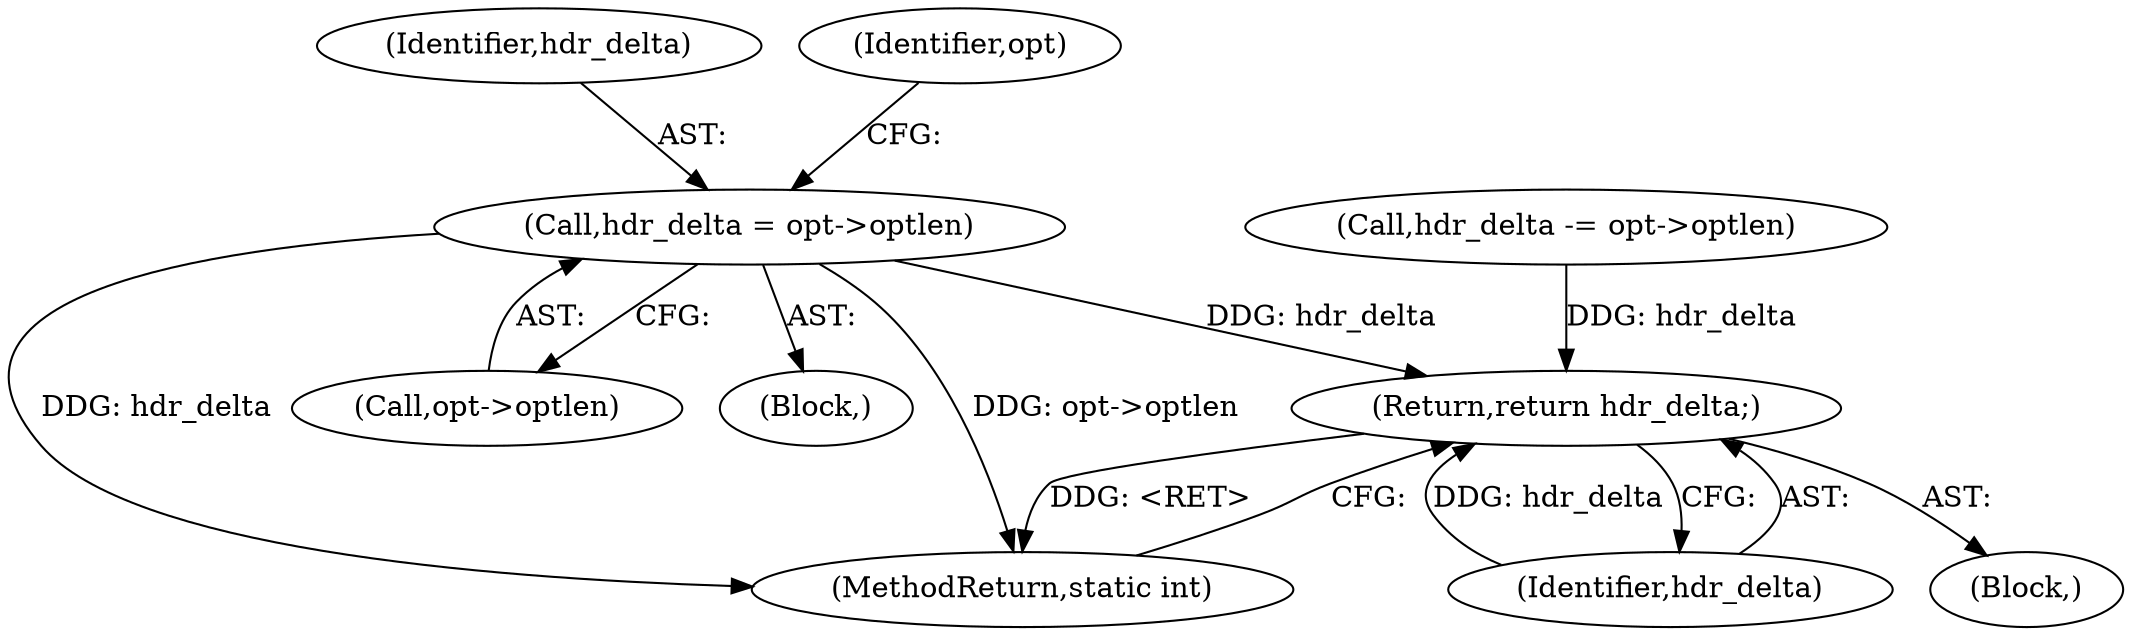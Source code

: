 digraph "1_linux_f6d8bd051c391c1c0458a30b2a7abcd939329259_5@pointer" {
"1000287" [label="(Call,hdr_delta = opt->optlen)"];
"1000294" [label="(Return,return hdr_delta;)"];
"1000295" [label="(Identifier,hdr_delta)"];
"1000288" [label="(Identifier,hdr_delta)"];
"1000287" [label="(Call,hdr_delta = opt->optlen)"];
"1000289" [label="(Call,opt->optlen)"];
"1000296" [label="(MethodReturn,static int)"];
"1000294" [label="(Return,return hdr_delta;)"];
"1000276" [label="(Call,hdr_delta -= opt->optlen)"];
"1000104" [label="(Block,)"];
"1000282" [label="(Block,)"];
"1000293" [label="(Identifier,opt)"];
"1000287" -> "1000282"  [label="AST: "];
"1000287" -> "1000289"  [label="CFG: "];
"1000288" -> "1000287"  [label="AST: "];
"1000289" -> "1000287"  [label="AST: "];
"1000293" -> "1000287"  [label="CFG: "];
"1000287" -> "1000296"  [label="DDG: opt->optlen"];
"1000287" -> "1000296"  [label="DDG: hdr_delta"];
"1000287" -> "1000294"  [label="DDG: hdr_delta"];
"1000294" -> "1000104"  [label="AST: "];
"1000294" -> "1000295"  [label="CFG: "];
"1000295" -> "1000294"  [label="AST: "];
"1000296" -> "1000294"  [label="CFG: "];
"1000294" -> "1000296"  [label="DDG: <RET>"];
"1000295" -> "1000294"  [label="DDG: hdr_delta"];
"1000276" -> "1000294"  [label="DDG: hdr_delta"];
}
